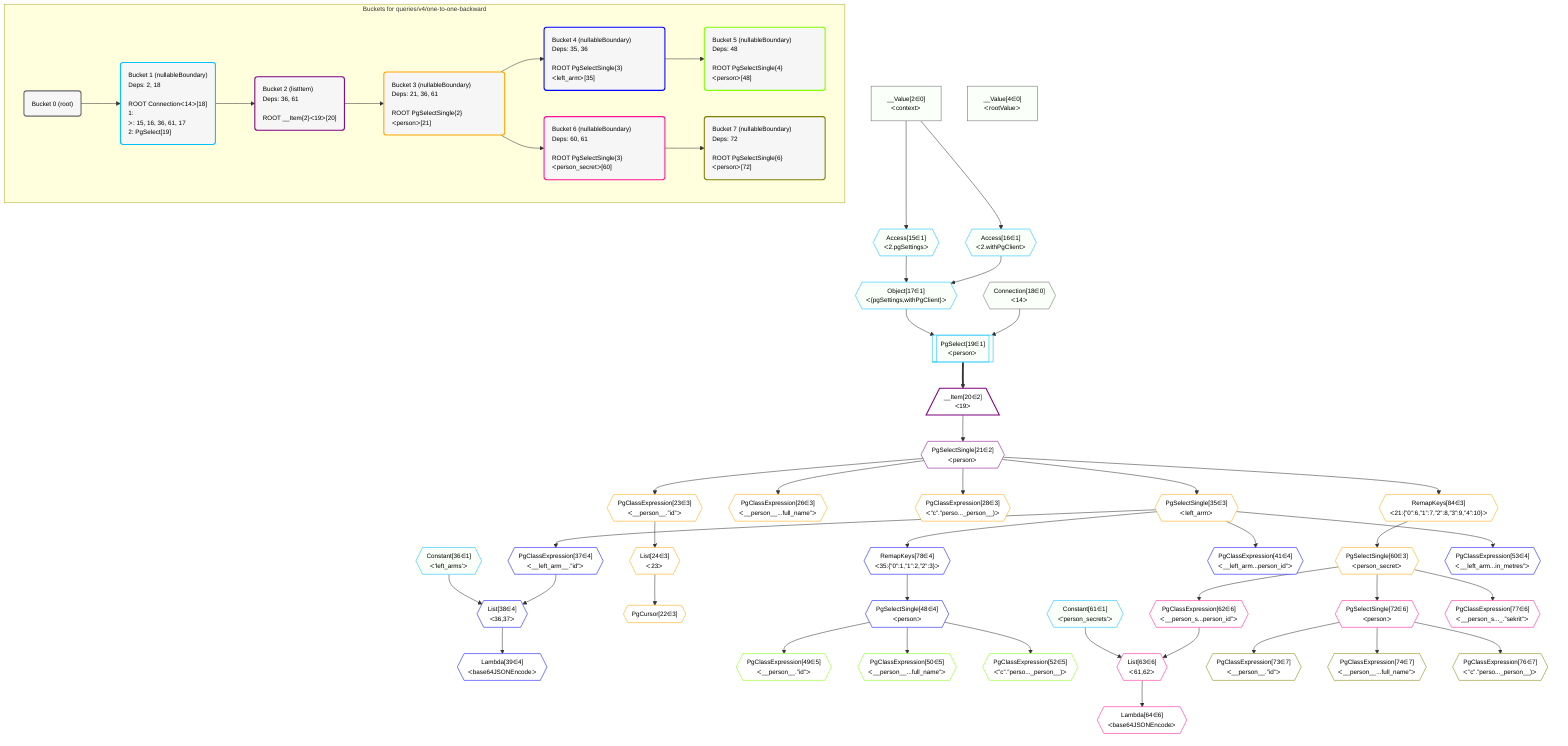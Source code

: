 %%{init: {'themeVariables': { 'fontSize': '12px'}}}%%
graph TD
    classDef path fill:#eee,stroke:#000,color:#000
    classDef plan fill:#fff,stroke-width:1px,color:#000
    classDef itemplan fill:#fff,stroke-width:2px,color:#000
    classDef unbatchedplan fill:#dff,stroke-width:1px,color:#000
    classDef sideeffectplan fill:#fcc,stroke-width:2px,color:#000
    classDef bucket fill:#f6f6f6,color:#000,stroke-width:2px,text-align:left


    %% plan dependencies
    __Value2["__Value[2∈0]<br />ᐸcontextᐳ"]:::plan
    __Value4["__Value[4∈0]<br />ᐸrootValueᐳ"]:::plan
    Connection18{{"Connection[18∈0]<br />ᐸ14ᐳ"}}:::plan
    Object17{{"Object[17∈1]<br />ᐸ{pgSettings,withPgClient}ᐳ"}}:::plan
    Access15{{"Access[15∈1]<br />ᐸ2.pgSettingsᐳ"}}:::plan
    Access16{{"Access[16∈1]<br />ᐸ2.withPgClientᐳ"}}:::plan
    Access15 & Access16 --> Object17
    PgSelect19[["PgSelect[19∈1]<br />ᐸpersonᐳ"]]:::plan
    Object17 & Connection18 --> PgSelect19
    __Value2 --> Access15
    __Value2 --> Access16
    Constant36{{"Constant[36∈1]<br />ᐸ'left_arms'ᐳ"}}:::plan
    Constant61{{"Constant[61∈1]<br />ᐸ'person_secrets'ᐳ"}}:::plan
    __Item20[/"__Item[20∈2]<br />ᐸ19ᐳ"\]:::itemplan
    PgSelect19 ==> __Item20
    PgSelectSingle21{{"PgSelectSingle[21∈2]<br />ᐸpersonᐳ"}}:::plan
    __Item20 --> PgSelectSingle21
    PgCursor22{{"PgCursor[22∈3]"}}:::plan
    List24{{"List[24∈3]<br />ᐸ23ᐳ"}}:::plan
    List24 --> PgCursor22
    PgClassExpression23{{"PgClassExpression[23∈3]<br />ᐸ__person__.”id”ᐳ"}}:::plan
    PgSelectSingle21 --> PgClassExpression23
    PgClassExpression23 --> List24
    PgClassExpression26{{"PgClassExpression[26∈3]<br />ᐸ__person__...full_name”ᐳ"}}:::plan
    PgSelectSingle21 --> PgClassExpression26
    PgClassExpression28{{"PgClassExpression[28∈3]<br />ᐸ”c”.”perso..._person__)ᐳ"}}:::plan
    PgSelectSingle21 --> PgClassExpression28
    PgSelectSingle35{{"PgSelectSingle[35∈3]<br />ᐸleft_armᐳ"}}:::plan
    PgSelectSingle21 --> PgSelectSingle35
    PgSelectSingle60{{"PgSelectSingle[60∈3]<br />ᐸperson_secretᐳ"}}:::plan
    RemapKeys84{{"RemapKeys[84∈3]<br />ᐸ21:{”0”:6,”1”:7,”2”:8,”3”:9,”4”:10}ᐳ"}}:::plan
    RemapKeys84 --> PgSelectSingle60
    PgSelectSingle21 --> RemapKeys84
    List38{{"List[38∈4]<br />ᐸ36,37ᐳ"}}:::plan
    PgClassExpression37{{"PgClassExpression[37∈4]<br />ᐸ__left_arm__.”id”ᐳ"}}:::plan
    Constant36 & PgClassExpression37 --> List38
    PgSelectSingle35 --> PgClassExpression37
    Lambda39{{"Lambda[39∈4]<br />ᐸbase64JSONEncodeᐳ"}}:::plan
    List38 --> Lambda39
    PgClassExpression41{{"PgClassExpression[41∈4]<br />ᐸ__left_arm...person_id”ᐳ"}}:::plan
    PgSelectSingle35 --> PgClassExpression41
    PgSelectSingle48{{"PgSelectSingle[48∈4]<br />ᐸpersonᐳ"}}:::plan
    RemapKeys78{{"RemapKeys[78∈4]<br />ᐸ35:{”0”:1,”1”:2,”2”:3}ᐳ"}}:::plan
    RemapKeys78 --> PgSelectSingle48
    PgClassExpression53{{"PgClassExpression[53∈4]<br />ᐸ__left_arm...in_metres”ᐳ"}}:::plan
    PgSelectSingle35 --> PgClassExpression53
    PgSelectSingle35 --> RemapKeys78
    PgClassExpression49{{"PgClassExpression[49∈5]<br />ᐸ__person__.”id”ᐳ"}}:::plan
    PgSelectSingle48 --> PgClassExpression49
    PgClassExpression50{{"PgClassExpression[50∈5]<br />ᐸ__person__...full_name”ᐳ"}}:::plan
    PgSelectSingle48 --> PgClassExpression50
    PgClassExpression52{{"PgClassExpression[52∈5]<br />ᐸ”c”.”perso..._person__)ᐳ"}}:::plan
    PgSelectSingle48 --> PgClassExpression52
    List63{{"List[63∈6]<br />ᐸ61,62ᐳ"}}:::plan
    PgClassExpression62{{"PgClassExpression[62∈6]<br />ᐸ__person_s...person_id”ᐳ"}}:::plan
    Constant61 & PgClassExpression62 --> List63
    PgSelectSingle60 --> PgClassExpression62
    Lambda64{{"Lambda[64∈6]<br />ᐸbase64JSONEncodeᐳ"}}:::plan
    List63 --> Lambda64
    PgSelectSingle72{{"PgSelectSingle[72∈6]<br />ᐸpersonᐳ"}}:::plan
    PgSelectSingle60 --> PgSelectSingle72
    PgClassExpression77{{"PgClassExpression[77∈6]<br />ᐸ__person_s..._.”sekrit”ᐳ"}}:::plan
    PgSelectSingle60 --> PgClassExpression77
    PgClassExpression73{{"PgClassExpression[73∈7]<br />ᐸ__person__.”id”ᐳ"}}:::plan
    PgSelectSingle72 --> PgClassExpression73
    PgClassExpression74{{"PgClassExpression[74∈7]<br />ᐸ__person__...full_name”ᐳ"}}:::plan
    PgSelectSingle72 --> PgClassExpression74
    PgClassExpression76{{"PgClassExpression[76∈7]<br />ᐸ”c”.”perso..._person__)ᐳ"}}:::plan
    PgSelectSingle72 --> PgClassExpression76

    %% define steps

    subgraph "Buckets for queries/v4/one-to-one-backward"
    Bucket0("Bucket 0 (root)"):::bucket
    classDef bucket0 stroke:#696969
    class Bucket0,__Value2,__Value4,Connection18 bucket0
    Bucket1("Bucket 1 (nullableBoundary)<br />Deps: 2, 18<br /><br />ROOT Connectionᐸ14ᐳ[18]<br />1: <br />ᐳ: 15, 16, 36, 61, 17<br />2: PgSelect[19]"):::bucket
    classDef bucket1 stroke:#00bfff
    class Bucket1,Access15,Access16,Object17,PgSelect19,Constant36,Constant61 bucket1
    Bucket2("Bucket 2 (listItem)<br />Deps: 36, 61<br /><br />ROOT __Item{2}ᐸ19ᐳ[20]"):::bucket
    classDef bucket2 stroke:#7f007f
    class Bucket2,__Item20,PgSelectSingle21 bucket2
    Bucket3("Bucket 3 (nullableBoundary)<br />Deps: 21, 36, 61<br /><br />ROOT PgSelectSingle{2}ᐸpersonᐳ[21]"):::bucket
    classDef bucket3 stroke:#ffa500
    class Bucket3,PgCursor22,PgClassExpression23,List24,PgClassExpression26,PgClassExpression28,PgSelectSingle35,PgSelectSingle60,RemapKeys84 bucket3
    Bucket4("Bucket 4 (nullableBoundary)<br />Deps: 35, 36<br /><br />ROOT PgSelectSingle{3}ᐸleft_armᐳ[35]"):::bucket
    classDef bucket4 stroke:#0000ff
    class Bucket4,PgClassExpression37,List38,Lambda39,PgClassExpression41,PgSelectSingle48,PgClassExpression53,RemapKeys78 bucket4
    Bucket5("Bucket 5 (nullableBoundary)<br />Deps: 48<br /><br />ROOT PgSelectSingle{4}ᐸpersonᐳ[48]"):::bucket
    classDef bucket5 stroke:#7fff00
    class Bucket5,PgClassExpression49,PgClassExpression50,PgClassExpression52 bucket5
    Bucket6("Bucket 6 (nullableBoundary)<br />Deps: 60, 61<br /><br />ROOT PgSelectSingle{3}ᐸperson_secretᐳ[60]"):::bucket
    classDef bucket6 stroke:#ff1493
    class Bucket6,PgClassExpression62,List63,Lambda64,PgSelectSingle72,PgClassExpression77 bucket6
    Bucket7("Bucket 7 (nullableBoundary)<br />Deps: 72<br /><br />ROOT PgSelectSingle{6}ᐸpersonᐳ[72]"):::bucket
    classDef bucket7 stroke:#808000
    class Bucket7,PgClassExpression73,PgClassExpression74,PgClassExpression76 bucket7
    Bucket0 --> Bucket1
    Bucket1 --> Bucket2
    Bucket2 --> Bucket3
    Bucket3 --> Bucket4 & Bucket6
    Bucket4 --> Bucket5
    Bucket6 --> Bucket7
    classDef unary fill:#fafffa,borderWidth:8px
    class __Value2,__Value4,Connection18,Object17,PgSelect19,Access15,Access16,Constant36,Constant61 unary
    end